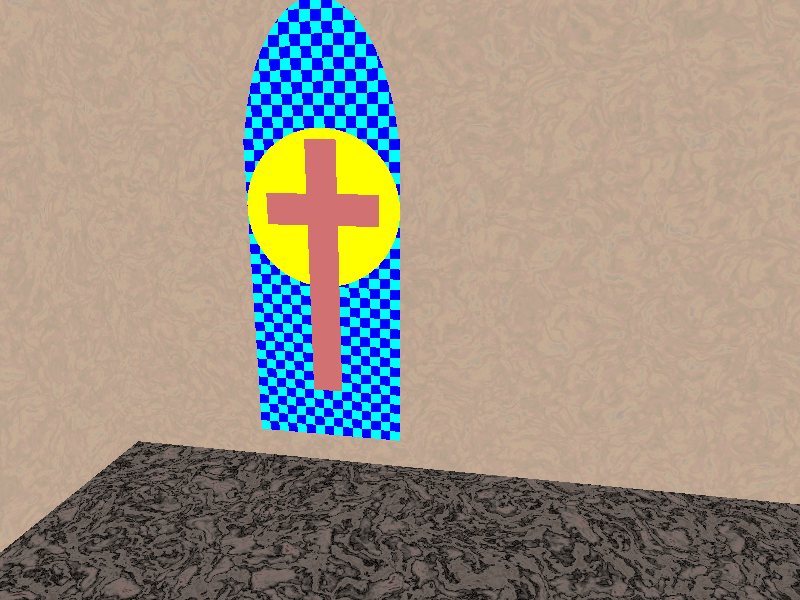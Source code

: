 #include "colors.inc"
#include "glass.inc"
#include "textures.inc"
#include "stones1.inc"

camera {
	location <25, 30, -55>
	look_at <15, 15, 0>
}

light_source { <0,30,-10> White }

union {
    plane { x, -15 }    
    plane { z, 0.1 }
    texture {
        T_Grnt7
        scale 5
    }
}

plane {
    y, -3    

    texture {        
        T_Grnt15
        scale 8
    }
}

// window
union {    
    
    // window background
    intersection {
        sphere {
            <7.5, 30, 0> 7.5
            scale <1,2,1>
            translate -33*y
        }
        box { <0, 30, 0>, <30, 50, 0.00000015> }
    }
    
    box { 0, <15, 30, 0> }        
    
    pigment {
        checker
            color Cyan
            color Blue
    }                  
    texture { NBoldglass }
}

// cross
union {    
    box { <6, 5, 0>, <9, 30, -0.0002> }
    box { <2, 22, 0>, <13, 25, -0.0002> }    
    translate -0.0015*z
    pigment { Brown }
    texture { NBoldglass }
}

// hover behind cross
intersection {
    sphere { <7.5, 23.5, 0> 7.5 }
    box { <0, 15, 0>, <30, 50, 0.00015> }
    pigment { Yellow }
    texture { NBoldglass }
    translate -0.001*z
}